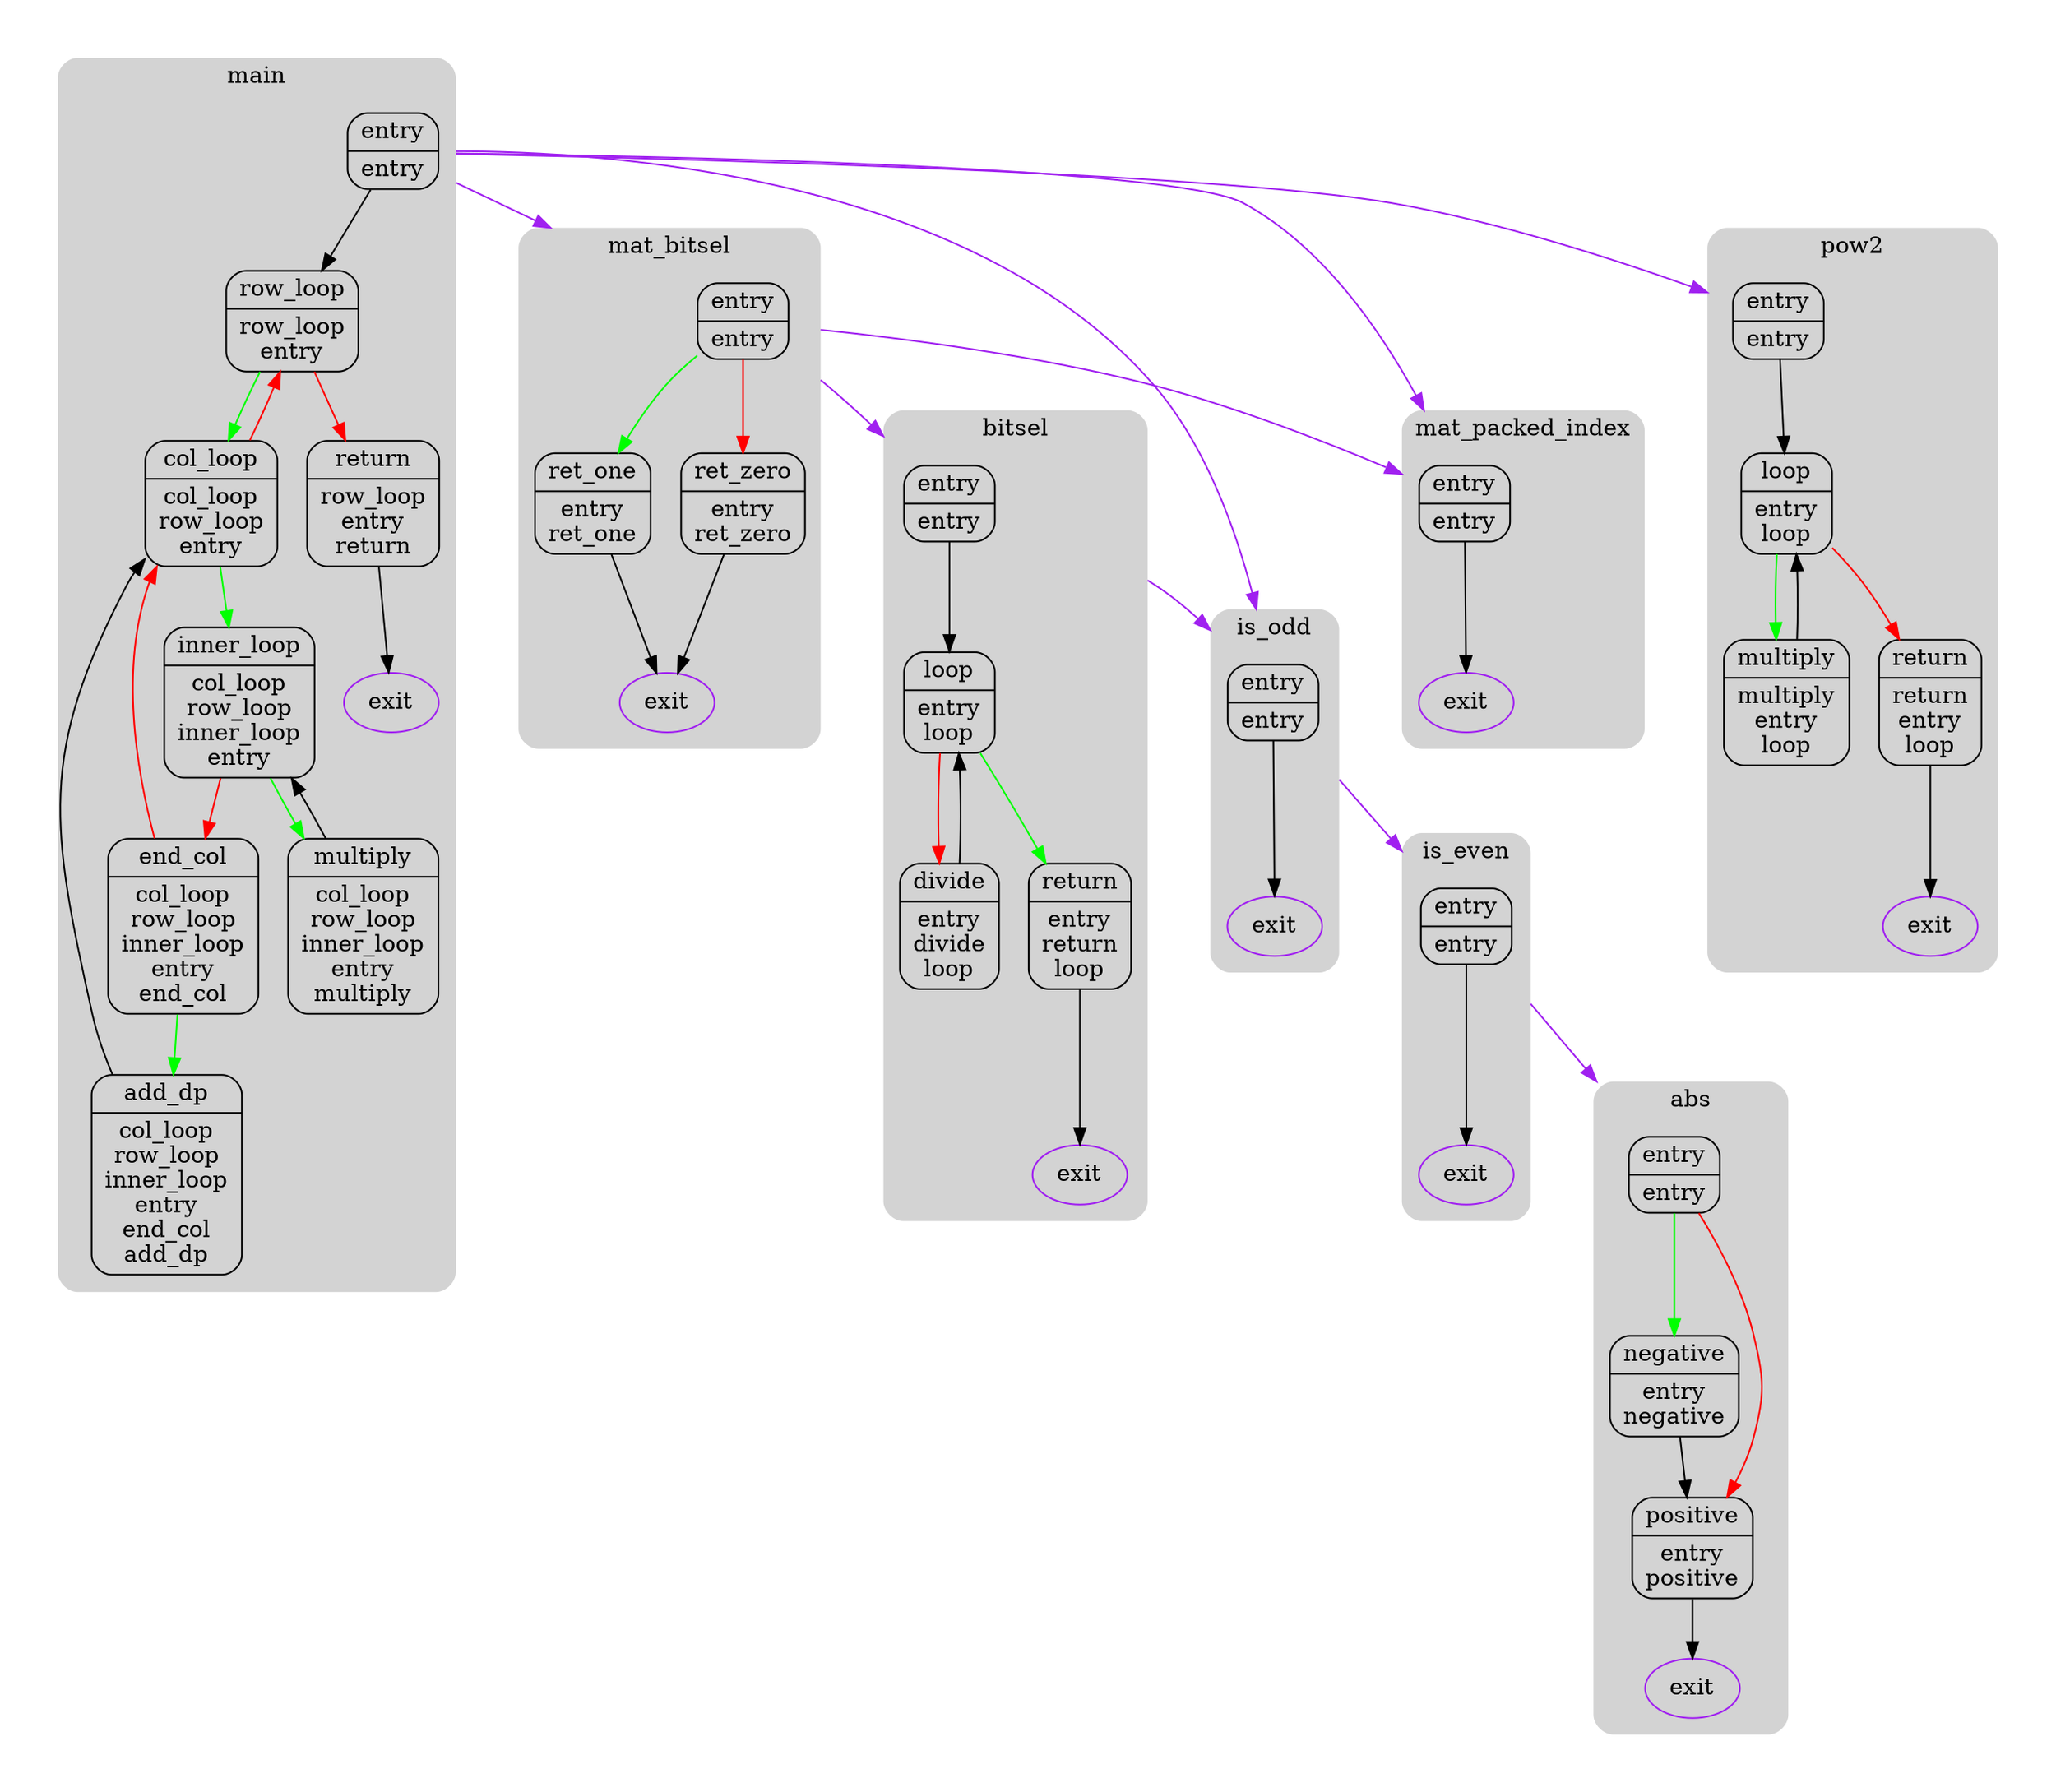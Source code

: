 digraph G {
  compound=true
  subgraph cluster_ {
    peripheries=0
    subgraph cluster_0_wrapper {
      peripheries=0
      margin=15
      subgraph cluster_0 {
        label="main"
        color=darkgray
        style=rounded
        bgcolor=lightgray
        margin=10
        cluster_0_0[label="{entry|entry}",shape=Mrecord]
        cluster_0_1[label="{row_loop|row_loop\nentry}",shape=Mrecord]
        cluster_0_2[label="{col_loop|col_loop\nrow_loop\nentry}",shape=Mrecord]
        cluster_0_3[label="{inner_loop|col_loop\nrow_loop\ninner_loop\nentry}",shape=Mrecord]
        cluster_0_4[label="{multiply|col_loop\nrow_loop\ninner_loop\nentry\nmultiply}",shape=Mrecord]
        cluster_0_5[label="{end_col|col_loop\nrow_loop\ninner_loop\nentry\nend_col}",shape=Mrecord]
        cluster_0_6[label="{add_dp|col_loop\nrow_loop\ninner_loop\nentry\nend_col\nadd_dp}",shape=Mrecord]
        cluster_0_7[label="{return|row_loop\nentry\nreturn}",shape=Mrecord]
        cluster_0_exit[label=exit,color=purple,rank=sink]
        cluster_0_0 -> cluster_0_1
        cluster_0_1 -> cluster_0_2 [color=green]
        cluster_0_1 -> cluster_0_7 [color=red]
        cluster_0_2 -> cluster_0_3 [color=green]
        cluster_0_2 -> cluster_0_1 [color=red]
        cluster_0_3 -> cluster_0_4 [color=green]
        cluster_0_3 -> cluster_0_5 [color=red]
        cluster_0_4 -> cluster_0_3
        cluster_0_5 -> cluster_0_6 [color=green]
        cluster_0_5 -> cluster_0_2 [color=red]
        cluster_0_6 -> cluster_0_2
        cluster_0_7 -> cluster_0_exit [color=black]
      }
    }
    subgraph cluster_1_wrapper {
      peripheries=0
      margin=15
      subgraph cluster_1 {
        label="mat_bitsel"
        color=darkgray
        style=rounded
        bgcolor=lightgray
        margin=10
        cluster_1_0[label="{entry|entry}",shape=Mrecord]
        cluster_1_1[label="{ret_one|entry\nret_one}",shape=Mrecord]
        cluster_1_2[label="{ret_zero|entry\nret_zero}",shape=Mrecord]
        cluster_1_exit[label=exit,color=purple,rank=sink]
        cluster_1_0 -> cluster_1_1 [color=green]
        cluster_1_0 -> cluster_1_2 [color=red]
        cluster_1_1 -> cluster_1_exit [color=black]
        cluster_1_2 -> cluster_1_exit [color=black]
      }
    }
    subgraph cluster_2_wrapper {
      peripheries=0
      margin=15
      subgraph cluster_2 {
        label="mat_packed_index"
        color=darkgray
        style=rounded
        bgcolor=lightgray
        margin=10
        cluster_2_0[label="{entry|entry}",shape=Mrecord]
        cluster_2_exit[label=exit,color=purple,rank=sink]
        cluster_2_0 -> cluster_2_exit [color=black]
      }
    }
    subgraph cluster_3_wrapper {
      peripheries=0
      margin=15
      subgraph cluster_3 {
        label="pow2"
        color=darkgray
        style=rounded
        bgcolor=lightgray
        margin=10
        cluster_3_0[label="{entry|entry}",shape=Mrecord]
        cluster_3_1[label="{loop|entry\nloop}",shape=Mrecord]
        cluster_3_2[label="{multiply|multiply\nentry\nloop}",shape=Mrecord]
        cluster_3_3[label="{return|return\nentry\nloop}",shape=Mrecord]
        cluster_3_exit[label=exit,color=purple,rank=sink]
        cluster_3_0 -> cluster_3_1
        cluster_3_1 -> cluster_3_2 [color=green]
        cluster_3_1 -> cluster_3_3 [color=red]
        cluster_3_2 -> cluster_3_1
        cluster_3_3 -> cluster_3_exit [color=black]
      }
    }
    subgraph cluster_4_wrapper {
      peripheries=0
      margin=15
      subgraph cluster_4 {
        label="bitsel"
        color=darkgray
        style=rounded
        bgcolor=lightgray
        margin=10
        cluster_4_0[label="{entry|entry}",shape=Mrecord]
        cluster_4_1[label="{loop|entry\nloop}",shape=Mrecord]
        cluster_4_2[label="{divide|entry\ndivide\nloop}",shape=Mrecord]
        cluster_4_3[label="{return|entry\nreturn\nloop}",shape=Mrecord]
        cluster_4_exit[label=exit,color=purple,rank=sink]
        cluster_4_0 -> cluster_4_1
        cluster_4_1 -> cluster_4_3 [color=green]
        cluster_4_1 -> cluster_4_2 [color=red]
        cluster_4_2 -> cluster_4_1
        cluster_4_3 -> cluster_4_exit [color=black]
      }
    }
    subgraph cluster_5_wrapper {
      peripheries=0
      margin=15
      subgraph cluster_5 {
        label="abs"
        color=darkgray
        style=rounded
        bgcolor=lightgray
        margin=10
        cluster_5_0[label="{entry|entry}",shape=Mrecord]
        cluster_5_1[label="{negative|entry\nnegative}",shape=Mrecord]
        cluster_5_2[label="{positive|entry\npositive}",shape=Mrecord]
        cluster_5_exit[label=exit,color=purple,rank=sink]
        cluster_5_0 -> cluster_5_1 [color=green]
        cluster_5_0 -> cluster_5_2 [color=red]
        cluster_5_1 -> cluster_5_2
        cluster_5_2 -> cluster_5_exit [color=black]
      }
    }
    subgraph cluster_6_wrapper {
      peripheries=0
      margin=15
      subgraph cluster_6 {
        label="is_even"
        color=darkgray
        style=rounded
        bgcolor=lightgray
        margin=10
        cluster_6_0[label="{entry|entry}",shape=Mrecord]
        cluster_6_exit[label=exit,color=purple,rank=sink]
        cluster_6_0 -> cluster_6_exit [color=black]
      }
    }
    subgraph cluster_7_wrapper {
      peripheries=0
      margin=15
      subgraph cluster_7 {
        label="is_odd"
        color=darkgray
        style=rounded
        bgcolor=lightgray
        margin=10
        cluster_7_0[label="{entry|entry}",shape=Mrecord]
        cluster_7_exit[label=exit,color=purple,rank=sink]
        cluster_7_0 -> cluster_7_exit [color=black]
      }
    }
    cluster_0_0 -> cluster_1_0 [color=purple,lhead=cluster_1,ltail=cluster_0]
    cluster_0_0 -> cluster_7_0 [color=purple,lhead=cluster_7,ltail=cluster_0]
    cluster_0_0 -> cluster_2_0 [color=purple,lhead=cluster_2,ltail=cluster_0]
    cluster_0_0 -> cluster_3_0 [color=purple,lhead=cluster_3,ltail=cluster_0]
    cluster_1_0 -> cluster_2_0 [color=purple,lhead=cluster_2,ltail=cluster_1]
    cluster_1_0 -> cluster_4_0 [color=purple,lhead=cluster_4,ltail=cluster_1]
    cluster_4_0 -> cluster_7_0 [color=purple,lhead=cluster_7,ltail=cluster_4]
    cluster_6_0 -> cluster_5_0 [color=purple,lhead=cluster_5,ltail=cluster_6]
    cluster_7_0 -> cluster_6_0 [color=purple,lhead=cluster_6,ltail=cluster_7]
  }
}

